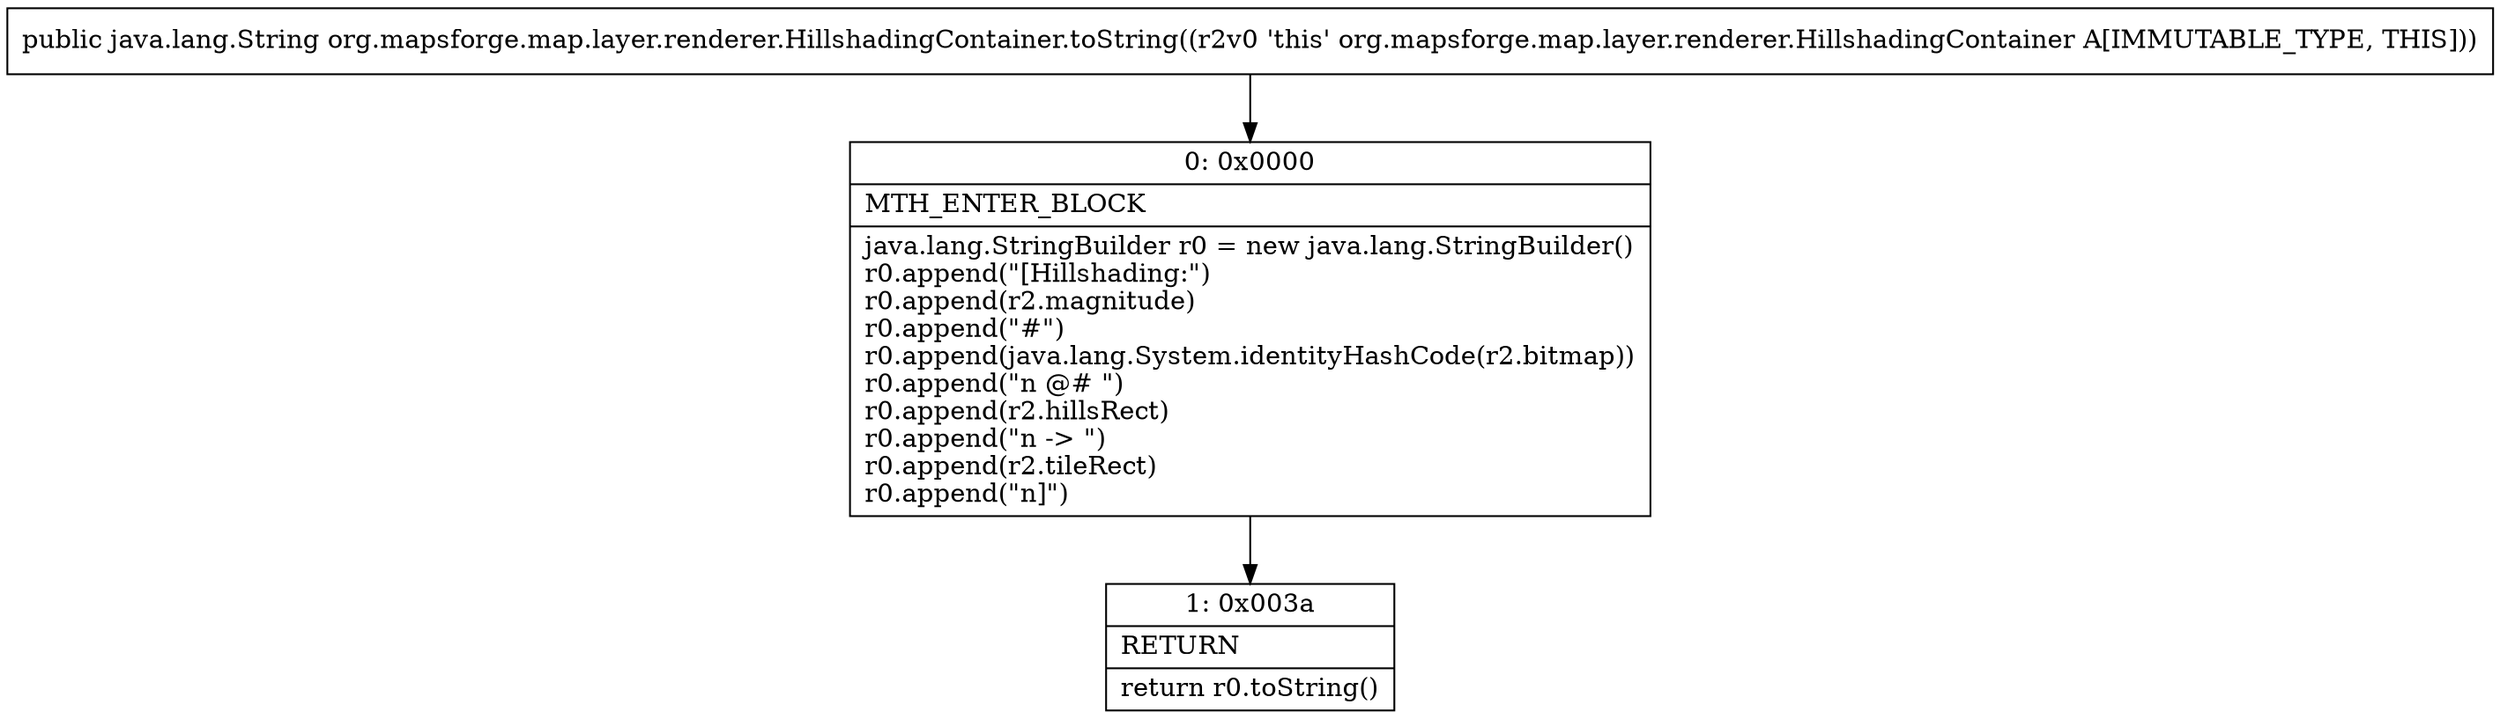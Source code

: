 digraph "CFG fororg.mapsforge.map.layer.renderer.HillshadingContainer.toString()Ljava\/lang\/String;" {
Node_0 [shape=record,label="{0\:\ 0x0000|MTH_ENTER_BLOCK\l|java.lang.StringBuilder r0 = new java.lang.StringBuilder()\lr0.append(\"[Hillshading:\")\lr0.append(r2.magnitude)\lr0.append(\"#\")\lr0.append(java.lang.System.identityHashCode(r2.bitmap))\lr0.append(\"n @# \")\lr0.append(r2.hillsRect)\lr0.append(\"n \-\> \")\lr0.append(r2.tileRect)\lr0.append(\"n]\")\l}"];
Node_1 [shape=record,label="{1\:\ 0x003a|RETURN\l|return r0.toString()\l}"];
MethodNode[shape=record,label="{public java.lang.String org.mapsforge.map.layer.renderer.HillshadingContainer.toString((r2v0 'this' org.mapsforge.map.layer.renderer.HillshadingContainer A[IMMUTABLE_TYPE, THIS])) }"];
MethodNode -> Node_0;
Node_0 -> Node_1;
}

